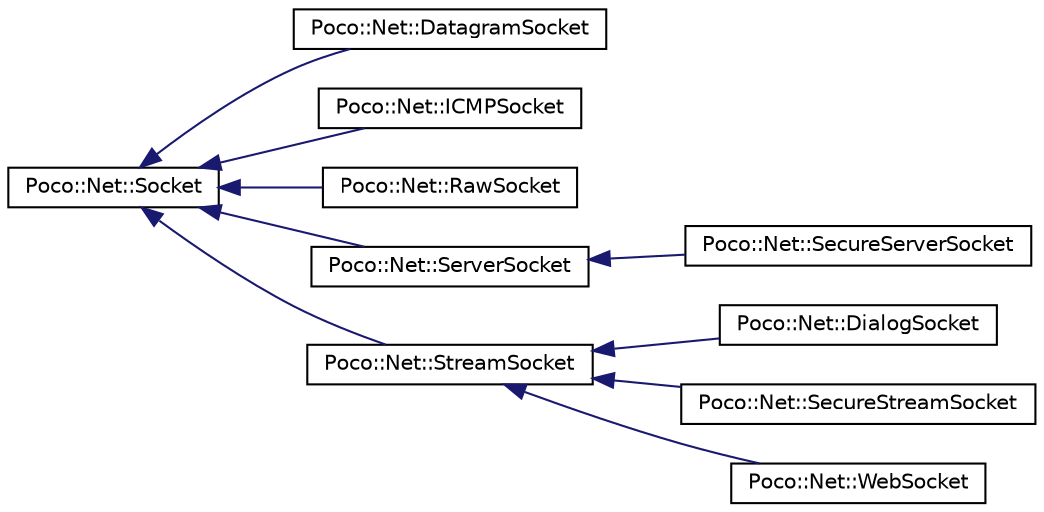 digraph "Graphical Class Hierarchy"
{
 // LATEX_PDF_SIZE
  edge [fontname="Helvetica",fontsize="10",labelfontname="Helvetica",labelfontsize="10"];
  node [fontname="Helvetica",fontsize="10",shape=record];
  rankdir="LR";
  Node0 [label="Poco::Net::Socket",height=0.2,width=0.4,color="black", fillcolor="white", style="filled",URL="$classPoco_1_1Net_1_1Socket.html",tooltip=" "];
  Node0 -> Node1 [dir="back",color="midnightblue",fontsize="10",style="solid",fontname="Helvetica"];
  Node1 [label="Poco::Net::DatagramSocket",height=0.2,width=0.4,color="black", fillcolor="white", style="filled",URL="$classPoco_1_1Net_1_1DatagramSocket.html",tooltip=" "];
  Node0 -> Node2 [dir="back",color="midnightblue",fontsize="10",style="solid",fontname="Helvetica"];
  Node2 [label="Poco::Net::ICMPSocket",height=0.2,width=0.4,color="black", fillcolor="white", style="filled",URL="$classPoco_1_1Net_1_1ICMPSocket.html",tooltip=" "];
  Node0 -> Node3 [dir="back",color="midnightblue",fontsize="10",style="solid",fontname="Helvetica"];
  Node3 [label="Poco::Net::RawSocket",height=0.2,width=0.4,color="black", fillcolor="white", style="filled",URL="$classPoco_1_1Net_1_1RawSocket.html",tooltip=" "];
  Node0 -> Node4 [dir="back",color="midnightblue",fontsize="10",style="solid",fontname="Helvetica"];
  Node4 [label="Poco::Net::ServerSocket",height=0.2,width=0.4,color="black", fillcolor="white", style="filled",URL="$classPoco_1_1Net_1_1ServerSocket.html",tooltip=" "];
  Node4 -> Node5 [dir="back",color="midnightblue",fontsize="10",style="solid",fontname="Helvetica"];
  Node5 [label="Poco::Net::SecureServerSocket",height=0.2,width=0.4,color="black", fillcolor="white", style="filled",URL="$classPoco_1_1Net_1_1SecureServerSocket.html",tooltip="A server socket for secure SSL connections."];
  Node0 -> Node6 [dir="back",color="midnightblue",fontsize="10",style="solid",fontname="Helvetica"];
  Node6 [label="Poco::Net::StreamSocket",height=0.2,width=0.4,color="black", fillcolor="white", style="filled",URL="$classPoco_1_1Net_1_1StreamSocket.html",tooltip=" "];
  Node6 -> Node7 [dir="back",color="midnightblue",fontsize="10",style="solid",fontname="Helvetica"];
  Node7 [label="Poco::Net::DialogSocket",height=0.2,width=0.4,color="black", fillcolor="white", style="filled",URL="$classPoco_1_1Net_1_1DialogSocket.html",tooltip=" "];
  Node6 -> Node8 [dir="back",color="midnightblue",fontsize="10",style="solid",fontname="Helvetica"];
  Node8 [label="Poco::Net::SecureStreamSocket",height=0.2,width=0.4,color="black", fillcolor="white", style="filled",URL="$classPoco_1_1Net_1_1SecureStreamSocket.html",tooltip=" "];
  Node6 -> Node9 [dir="back",color="midnightblue",fontsize="10",style="solid",fontname="Helvetica"];
  Node9 [label="Poco::Net::WebSocket",height=0.2,width=0.4,color="black", fillcolor="white", style="filled",URL="$classPoco_1_1Net_1_1WebSocket.html",tooltip=" "];
}
